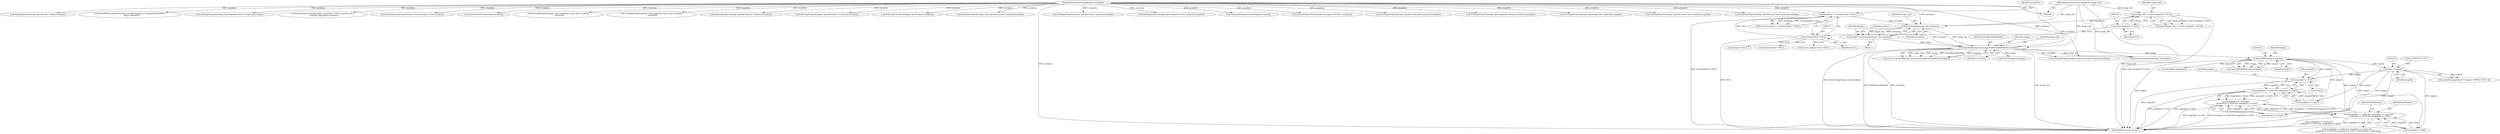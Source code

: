 digraph "0_ImageMagick_e3cdce6fe12193f235b8c0ae5efe6880a25eb957@array" {
"1000242" [label="(Call,magick[2] == 0x5f)"];
"1000209" [label="(Call,(char *) magick)"];
"1000195" [label="(Call,ReadBlob(image,4,magick))"];
"1000172" [label="(Call,OpenBlob(image_info,image,ReadBinaryBlobMode,exception))"];
"1000167" [label="(Call,AcquireImage(image_info,exception))"];
"1000127" [label="(Call,image_info != (const ImageInfo *) NULL)"];
"1000109" [label="(MethodParameterIn,const ImageInfo *image_info)"];
"1000129" [label="(Call,(const ImageInfo *) NULL)"];
"1000154" [label="(Call,exception != (ExceptionInfo *) NULL)"];
"1000110" [label="(MethodParameterIn,ExceptionInfo *exception)"];
"1000156" [label="(Call,(ExceptionInfo *) NULL)"];
"1000165" [label="(Call,image=AcquireImage(image_info,exception))"];
"1000241" [label="(Call,(magick[2] == 0x5f) && (magick[3] == 0xd7))"];
"1000235" [label="(Call,(magick[1] == 0x2a) &&\n    (magick[2] == 0x5f) && (magick[3] == 0xd7))"];
"1000229" [label="(Call,(magick[0] == 0x80) && (magick[1] == 0x2a) &&\n    (magick[2] == 0x5f) && (magick[3] == 0xd7))"];
"1000421" [label="(Call,SetImageProperty(image,\"dpx:file.create_date\",property,exception))"];
"1000187" [label="(Call,(Image *) NULL)"];
"1001335" [label="(Call,SetImageProperty(image,\"dpx:origination.filename\",property,exception))"];
"1000249" [label="(Identifier,magick)"];
"1001122" [label="(Call,SetImageProperty(image,\"dpx:image.label\",property,exception))"];
"1002186" [label="(Call,(QuantumInfo *) NULL)"];
"1000242" [label="(Call,magick[2] == 0x5f)"];
"1000131" [label="(Identifier,NULL)"];
"1000460" [label="(Call,SetImageProperty(image,\"dpx:file.create_time\",property,exception))"];
"1002015" [label="(Call,(const unsigned char *) NULL)"];
"1000172" [label="(Call,OpenBlob(image_info,image,ReadBinaryBlobMode,exception))"];
"1001960" [label="(Call,SetImageProperty(image,\"dpx:film.slate_info\",property,exception))"];
"1000241" [label="(Call,(magick[2] == 0x5f) && (magick[3] == 0xd7))"];
"1000165" [label="(Call,image=AcquireImage(image_info,exception))"];
"1002042" [label="(Call,SetImageProfile(image,\"dpx:user.data\",profile,exception))"];
"1000209" [label="(Call,(char *) magick)"];
"1000193" [label="(Call,count=ReadBlob(image,4,magick))"];
"1002350" [label="(Call,ThrowFileException(exception,CorruptImageError,\"UnexpectedEndOfFile\",\n      image->filename))"];
"1000212" [label="(Literal,\"\200\052\137\327\")"];
"1000235" [label="(Call,(magick[1] == 0x2a) &&\n    (magick[2] == 0x5f) && (magick[3] == 0xd7))"];
"1001452" [label="(Call,SetImageProperty(image,\"dpx:origination.device\",property,exception))"];
"1002297" [label="(Call,ImportQuantumPixels(image,(CacheView *) NULL,quantum_info,\n      quantum_type,pixels,exception))"];
"1000236" [label="(Call,magick[1] == 0x2a)"];
"1000170" [label="(Call,status=OpenBlob(image_info,image,ReadBinaryBlobMode,exception))"];
"1002157" [label="(Call,SetImageExtent(image,image->columns,image->rows,exception))"];
"1002308" [label="(Call,SyncAuthenticPixels(image,exception))"];
"1001374" [label="(Call,SetImageProperty(image,\"dpx:origination.create_date\",property,\n    exception))"];
"1001413" [label="(Call,SetImageProperty(image,\"dpx:origination.create_time\",property,\n    exception))"];
"1000382" [label="(Call,SetImageProperty(image,\"dpx:file.filename\",property,exception))"];
"1000155" [label="(Identifier,exception)"];
"1000175" [label="(Identifier,ReadBinaryBlobMode)"];
"1000247" [label="(Call,magick[3] == 0xd7)"];
"1000197" [label="(Literal,4)"];
"1000168" [label="(Identifier,image_info)"];
"1000176" [label="(Identifier,exception)"];
"1001921" [label="(Call,SetImageProperty(image,\"dpx:film.frame_id\",property,exception))"];
"1002357" [label="(Call,SetImageColorspace(image,LogColorspace,exception))"];
"1000166" [label="(Identifier,image)"];
"1000230" [label="(Call,magick[0] == 0x80)"];
"1000126" [label="(Call,assert(image_info != (const ImageInfo *) NULL))"];
"1000243" [label="(Call,magick[2])"];
"1000127" [label="(Call,image_info != (const ImageInfo *) NULL)"];
"1000253" [label="(Identifier,LSBEndian)"];
"1000167" [label="(Call,AcquireImage(image_info,exception))"];
"1000198" [label="(Identifier,magick)"];
"1000184" [label="(Call,DestroyImageList(image))"];
"1001491" [label="(Call,SetImageProperty(image,\"dpx:origination.model\",property,exception))"];
"1000343" [label="(Call,SetImageProperty(image,\"dpx:file.version\",property,exception))"];
"1000111" [label="(Block,)"];
"1000252" [label="(Identifier,MSBEndian)"];
"1000195" [label="(Call,ReadBlob(image,4,magick))"];
"1002180" [label="(Call,AcquireQuantumInfo(image_info,image))"];
"1000196" [label="(Identifier,image)"];
"1000174" [label="(Identifier,image)"];
"1000208" [label="(Call,LocaleNCompare((char *) magick,\"\200\052\137\327\",4))"];
"1000109" [label="(MethodParameterIn,const ImageInfo *image_info)"];
"1000128" [label="(Identifier,image_info)"];
"1000229" [label="(Call,(magick[0] == 0x80) && (magick[1] == 0x2a) &&\n    (magick[2] == 0x5f) && (magick[3] == 0xd7))"];
"1000158" [label="(Identifier,NULL)"];
"1001819" [label="(Call,SetImageProperty(image,\"dpx:film.format\",property,exception))"];
"1001545" [label="(Call,SetImageProperty(image,\"dpx:origination.serial\",property,exception))"];
"1000169" [label="(Identifier,exception)"];
"1000211" [label="(Identifier,magick)"];
"1000153" [label="(Call,assert(exception != (ExceptionInfo *) NULL))"];
"1000171" [label="(Identifier,status)"];
"1002175" [label="(Call,SetImageBackgroundColor(image,exception))"];
"1000173" [label="(Identifier,image_info)"];
"1000156" [label="(Call,(ExceptionInfo *) NULL)"];
"1000246" [label="(Literal,0x5f)"];
"1000110" [label="(MethodParameterIn,ExceptionInfo *exception)"];
"1002368" [label="(MethodReturn,static Image *)"];
"1000260" [label="(Call,ReadBlobLong(image))"];
"1000129" [label="(Call,(const ImageInfo *) NULL)"];
"1000154" [label="(Call,exception != (ExceptionInfo *) NULL)"];
"1002261" [label="(Call,QueueAuthenticPixels(image,0,y,image->columns,1,exception))"];
"1000228" [label="(Call,(magick[0] == 0x80) && (magick[1] == 0x2a) &&\n    (magick[2] == 0x5f) && (magick[3] == 0xd7) ? MSBEndian : LSBEndian)"];
"1000242" -> "1000241"  [label="AST: "];
"1000242" -> "1000246"  [label="CFG: "];
"1000243" -> "1000242"  [label="AST: "];
"1000246" -> "1000242"  [label="AST: "];
"1000249" -> "1000242"  [label="CFG: "];
"1000241" -> "1000242"  [label="CFG: "];
"1000242" -> "1002368"  [label="DDG: magick[2]"];
"1000242" -> "1000241"  [label="DDG: magick[2]"];
"1000242" -> "1000241"  [label="DDG: 0x5f"];
"1000209" -> "1000242"  [label="DDG: magick"];
"1000195" -> "1000242"  [label="DDG: magick"];
"1000209" -> "1000208"  [label="AST: "];
"1000209" -> "1000211"  [label="CFG: "];
"1000210" -> "1000209"  [label="AST: "];
"1000211" -> "1000209"  [label="AST: "];
"1000212" -> "1000209"  [label="CFG: "];
"1000209" -> "1002368"  [label="DDG: magick"];
"1000209" -> "1000208"  [label="DDG: magick"];
"1000195" -> "1000209"  [label="DDG: magick"];
"1000209" -> "1000230"  [label="DDG: magick"];
"1000209" -> "1000236"  [label="DDG: magick"];
"1000209" -> "1000247"  [label="DDG: magick"];
"1000195" -> "1000193"  [label="AST: "];
"1000195" -> "1000198"  [label="CFG: "];
"1000196" -> "1000195"  [label="AST: "];
"1000197" -> "1000195"  [label="AST: "];
"1000198" -> "1000195"  [label="AST: "];
"1000193" -> "1000195"  [label="CFG: "];
"1000195" -> "1002368"  [label="DDG: magick"];
"1000195" -> "1000193"  [label="DDG: image"];
"1000195" -> "1000193"  [label="DDG: 4"];
"1000195" -> "1000193"  [label="DDG: magick"];
"1000172" -> "1000195"  [label="DDG: image"];
"1000195" -> "1000230"  [label="DDG: magick"];
"1000195" -> "1000236"  [label="DDG: magick"];
"1000195" -> "1000247"  [label="DDG: magick"];
"1000195" -> "1000260"  [label="DDG: image"];
"1000172" -> "1000170"  [label="AST: "];
"1000172" -> "1000176"  [label="CFG: "];
"1000173" -> "1000172"  [label="AST: "];
"1000174" -> "1000172"  [label="AST: "];
"1000175" -> "1000172"  [label="AST: "];
"1000176" -> "1000172"  [label="AST: "];
"1000170" -> "1000172"  [label="CFG: "];
"1000172" -> "1002368"  [label="DDG: exception"];
"1000172" -> "1002368"  [label="DDG: image_info"];
"1000172" -> "1002368"  [label="DDG: ReadBinaryBlobMode"];
"1000172" -> "1000170"  [label="DDG: image_info"];
"1000172" -> "1000170"  [label="DDG: image"];
"1000172" -> "1000170"  [label="DDG: ReadBinaryBlobMode"];
"1000172" -> "1000170"  [label="DDG: exception"];
"1000167" -> "1000172"  [label="DDG: image_info"];
"1000167" -> "1000172"  [label="DDG: exception"];
"1000109" -> "1000172"  [label="DDG: image_info"];
"1000165" -> "1000172"  [label="DDG: image"];
"1000110" -> "1000172"  [label="DDG: exception"];
"1000172" -> "1000184"  [label="DDG: image"];
"1000172" -> "1000343"  [label="DDG: exception"];
"1000172" -> "1002180"  [label="DDG: image_info"];
"1000167" -> "1000165"  [label="AST: "];
"1000167" -> "1000169"  [label="CFG: "];
"1000168" -> "1000167"  [label="AST: "];
"1000169" -> "1000167"  [label="AST: "];
"1000165" -> "1000167"  [label="CFG: "];
"1000167" -> "1000165"  [label="DDG: image_info"];
"1000167" -> "1000165"  [label="DDG: exception"];
"1000127" -> "1000167"  [label="DDG: image_info"];
"1000109" -> "1000167"  [label="DDG: image_info"];
"1000154" -> "1000167"  [label="DDG: exception"];
"1000110" -> "1000167"  [label="DDG: exception"];
"1000127" -> "1000126"  [label="AST: "];
"1000127" -> "1000129"  [label="CFG: "];
"1000128" -> "1000127"  [label="AST: "];
"1000129" -> "1000127"  [label="AST: "];
"1000126" -> "1000127"  [label="CFG: "];
"1000127" -> "1002368"  [label="DDG: (const ImageInfo *) NULL"];
"1000127" -> "1000126"  [label="DDG: image_info"];
"1000127" -> "1000126"  [label="DDG: (const ImageInfo *) NULL"];
"1000109" -> "1000127"  [label="DDG: image_info"];
"1000129" -> "1000127"  [label="DDG: NULL"];
"1000109" -> "1000108"  [label="AST: "];
"1000109" -> "1002368"  [label="DDG: image_info"];
"1000109" -> "1002180"  [label="DDG: image_info"];
"1000129" -> "1000131"  [label="CFG: "];
"1000130" -> "1000129"  [label="AST: "];
"1000131" -> "1000129"  [label="AST: "];
"1000129" -> "1000156"  [label="DDG: NULL"];
"1000154" -> "1000153"  [label="AST: "];
"1000154" -> "1000156"  [label="CFG: "];
"1000155" -> "1000154"  [label="AST: "];
"1000156" -> "1000154"  [label="AST: "];
"1000153" -> "1000154"  [label="CFG: "];
"1000154" -> "1002368"  [label="DDG: (ExceptionInfo *) NULL"];
"1000154" -> "1000153"  [label="DDG: exception"];
"1000154" -> "1000153"  [label="DDG: (ExceptionInfo *) NULL"];
"1000110" -> "1000154"  [label="DDG: exception"];
"1000156" -> "1000154"  [label="DDG: NULL"];
"1000110" -> "1000108"  [label="AST: "];
"1000110" -> "1002368"  [label="DDG: exception"];
"1000110" -> "1000343"  [label="DDG: exception"];
"1000110" -> "1000382"  [label="DDG: exception"];
"1000110" -> "1000421"  [label="DDG: exception"];
"1000110" -> "1000460"  [label="DDG: exception"];
"1000110" -> "1001122"  [label="DDG: exception"];
"1000110" -> "1001335"  [label="DDG: exception"];
"1000110" -> "1001374"  [label="DDG: exception"];
"1000110" -> "1001413"  [label="DDG: exception"];
"1000110" -> "1001452"  [label="DDG: exception"];
"1000110" -> "1001491"  [label="DDG: exception"];
"1000110" -> "1001545"  [label="DDG: exception"];
"1000110" -> "1001819"  [label="DDG: exception"];
"1000110" -> "1001921"  [label="DDG: exception"];
"1000110" -> "1001960"  [label="DDG: exception"];
"1000110" -> "1002042"  [label="DDG: exception"];
"1000110" -> "1002157"  [label="DDG: exception"];
"1000110" -> "1002175"  [label="DDG: exception"];
"1000110" -> "1002261"  [label="DDG: exception"];
"1000110" -> "1002297"  [label="DDG: exception"];
"1000110" -> "1002308"  [label="DDG: exception"];
"1000110" -> "1002350"  [label="DDG: exception"];
"1000110" -> "1002357"  [label="DDG: exception"];
"1000156" -> "1000158"  [label="CFG: "];
"1000157" -> "1000156"  [label="AST: "];
"1000158" -> "1000156"  [label="AST: "];
"1000156" -> "1002368"  [label="DDG: NULL"];
"1000156" -> "1000187"  [label="DDG: NULL"];
"1000156" -> "1002015"  [label="DDG: NULL"];
"1000156" -> "1002186"  [label="DDG: NULL"];
"1000165" -> "1000111"  [label="AST: "];
"1000166" -> "1000165"  [label="AST: "];
"1000171" -> "1000165"  [label="CFG: "];
"1000165" -> "1002368"  [label="DDG: AcquireImage(image_info,exception)"];
"1000241" -> "1000235"  [label="AST: "];
"1000241" -> "1000247"  [label="CFG: "];
"1000247" -> "1000241"  [label="AST: "];
"1000235" -> "1000241"  [label="CFG: "];
"1000241" -> "1002368"  [label="DDG: magick[2] == 0x5f"];
"1000241" -> "1002368"  [label="DDG: magick[3] == 0xd7"];
"1000241" -> "1000235"  [label="DDG: magick[2] == 0x5f"];
"1000241" -> "1000235"  [label="DDG: magick[3] == 0xd7"];
"1000247" -> "1000241"  [label="DDG: magick[3]"];
"1000247" -> "1000241"  [label="DDG: 0xd7"];
"1000235" -> "1000229"  [label="AST: "];
"1000235" -> "1000236"  [label="CFG: "];
"1000236" -> "1000235"  [label="AST: "];
"1000229" -> "1000235"  [label="CFG: "];
"1000235" -> "1002368"  [label="DDG: magick[1] == 0x2a"];
"1000235" -> "1002368"  [label="DDG: (magick[2] == 0x5f) && (magick[3] == 0xd7)"];
"1000235" -> "1000229"  [label="DDG: magick[1] == 0x2a"];
"1000235" -> "1000229"  [label="DDG: (magick[2] == 0x5f) && (magick[3] == 0xd7)"];
"1000236" -> "1000235"  [label="DDG: magick[1]"];
"1000236" -> "1000235"  [label="DDG: 0x2a"];
"1000229" -> "1000228"  [label="AST: "];
"1000229" -> "1000230"  [label="CFG: "];
"1000230" -> "1000229"  [label="AST: "];
"1000252" -> "1000229"  [label="CFG: "];
"1000253" -> "1000229"  [label="CFG: "];
"1000229" -> "1002368"  [label="DDG: (magick[1] == 0x2a) &&\n    (magick[2] == 0x5f) && (magick[3] == 0xd7)"];
"1000229" -> "1002368"  [label="DDG: magick[0] == 0x80"];
"1000230" -> "1000229"  [label="DDG: magick[0]"];
"1000230" -> "1000229"  [label="DDG: 0x80"];
}
